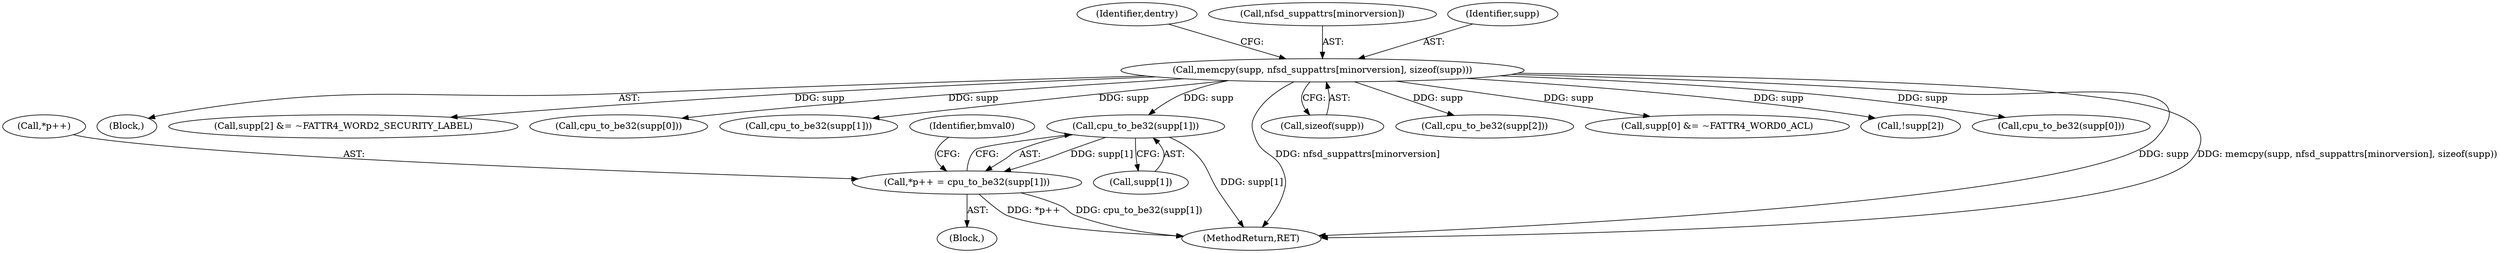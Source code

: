 digraph "0_linux_c70422f760c120480fee4de6c38804c72aa26bc1_12@array" {
"1000480" [label="(Call,cpu_to_be32(supp[1]))"];
"1000421" [label="(Call,memcpy(supp, nfsd_suppattrs[minorversion], sizeof(supp)))"];
"1000476" [label="(Call,*p++ = cpu_to_be32(supp[1]))"];
"1000432" [label="(Identifier,dentry)"];
"1000477" [label="(Call,*p++)"];
"1000423" [label="(Call,nfsd_suppattrs[minorversion])"];
"1000422" [label="(Identifier,supp)"];
"1000481" [label="(Call,supp[1])"];
"1000419" [label="(Block,)"];
"1000442" [label="(Call,supp[2] &= ~FATTR4_WORD2_SECURITY_LABEL)"];
"1000505" [label="(Call,cpu_to_be32(supp[0]))"];
"1000513" [label="(Call,cpu_to_be32(supp[1]))"];
"1001934" [label="(MethodReturn,RET)"];
"1000426" [label="(Call,sizeof(supp))"];
"1000521" [label="(Call,cpu_to_be32(supp[2]))"];
"1000452" [label="(Block,)"];
"1000476" [label="(Call,*p++ = cpu_to_be32(supp[1]))"];
"1000527" [label="(Identifier,bmval0)"];
"1000434" [label="(Call,supp[0] &= ~FATTR4_WORD0_ACL)"];
"1000480" [label="(Call,cpu_to_be32(supp[1]))"];
"1000421" [label="(Call,memcpy(supp, nfsd_suppattrs[minorversion], sizeof(supp)))"];
"1000448" [label="(Call,!supp[2])"];
"1000472" [label="(Call,cpu_to_be32(supp[0]))"];
"1000480" -> "1000476"  [label="AST: "];
"1000480" -> "1000481"  [label="CFG: "];
"1000481" -> "1000480"  [label="AST: "];
"1000476" -> "1000480"  [label="CFG: "];
"1000480" -> "1001934"  [label="DDG: supp[1]"];
"1000480" -> "1000476"  [label="DDG: supp[1]"];
"1000421" -> "1000480"  [label="DDG: supp"];
"1000421" -> "1000419"  [label="AST: "];
"1000421" -> "1000426"  [label="CFG: "];
"1000422" -> "1000421"  [label="AST: "];
"1000423" -> "1000421"  [label="AST: "];
"1000426" -> "1000421"  [label="AST: "];
"1000432" -> "1000421"  [label="CFG: "];
"1000421" -> "1001934"  [label="DDG: nfsd_suppattrs[minorversion]"];
"1000421" -> "1001934"  [label="DDG: supp"];
"1000421" -> "1001934"  [label="DDG: memcpy(supp, nfsd_suppattrs[minorversion], sizeof(supp))"];
"1000421" -> "1000434"  [label="DDG: supp"];
"1000421" -> "1000442"  [label="DDG: supp"];
"1000421" -> "1000448"  [label="DDG: supp"];
"1000421" -> "1000472"  [label="DDG: supp"];
"1000421" -> "1000505"  [label="DDG: supp"];
"1000421" -> "1000513"  [label="DDG: supp"];
"1000421" -> "1000521"  [label="DDG: supp"];
"1000476" -> "1000452"  [label="AST: "];
"1000477" -> "1000476"  [label="AST: "];
"1000527" -> "1000476"  [label="CFG: "];
"1000476" -> "1001934"  [label="DDG: *p++"];
"1000476" -> "1001934"  [label="DDG: cpu_to_be32(supp[1])"];
}
